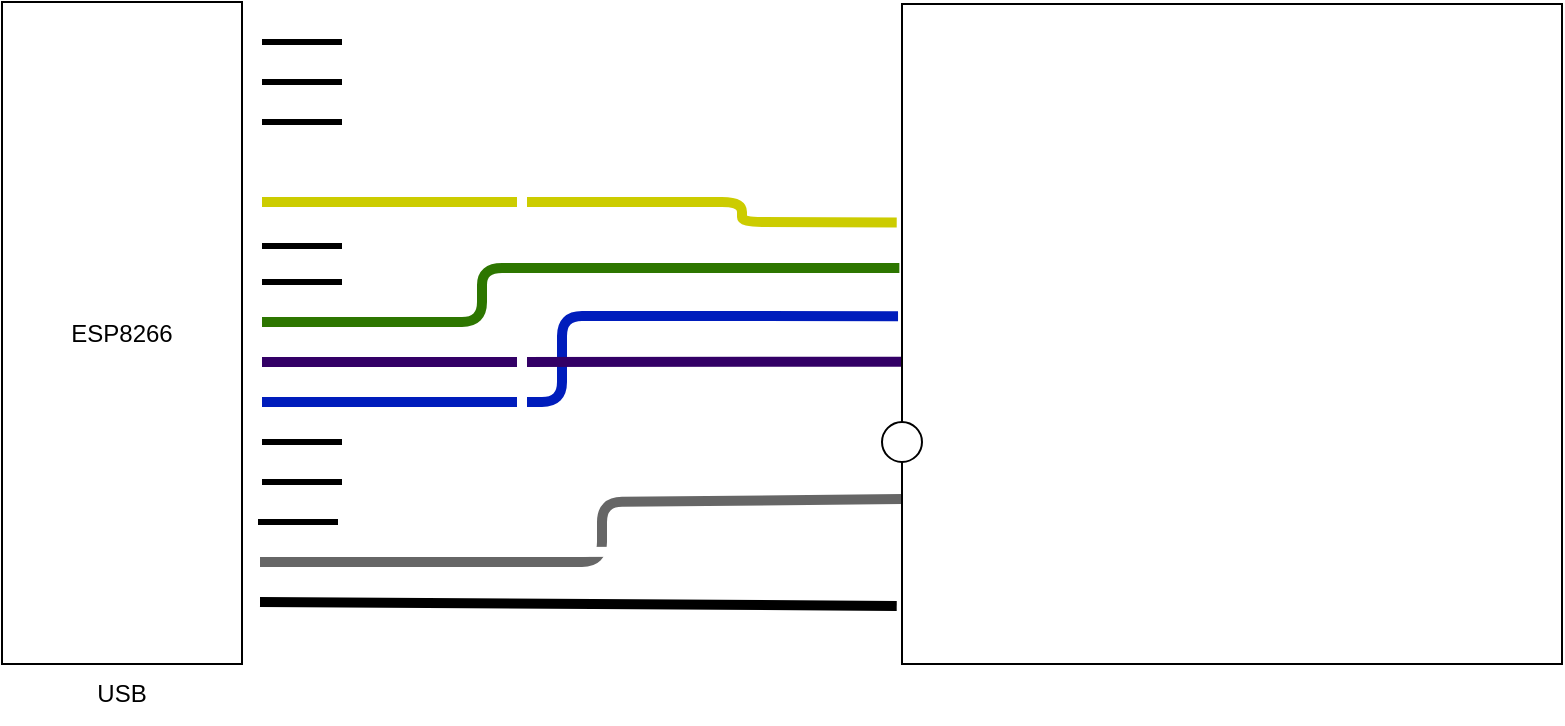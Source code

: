 <mxfile>
    <diagram id="lw5-tuesSfMD5ILPUQgC" name="Page-1">
        <mxGraphModel dx="792" dy="445" grid="1" gridSize="10" guides="1" tooltips="1" connect="1" arrows="1" fold="1" page="0" pageScale="1" pageWidth="850" pageHeight="1100" math="0" shadow="0">
            <root>
                <mxCell id="0"/>
                <mxCell id="1" parent="0"/>
                <mxCell id="5" value="USB" style="text;html=1;strokeColor=none;fillColor=none;align=center;verticalAlign=middle;whiteSpace=wrap;rounded=0;" vertex="1" parent="1">
                    <mxGeometry x="230" y="501" width="60" height="30" as="geometry"/>
                </mxCell>
                <mxCell id="8" value="" style="endArrow=none;html=1;strokeColor=#000000;strokeWidth=5;entryX=-0.008;entryY=0.912;entryDx=0;entryDy=0;entryPerimeter=0;" edge="1" parent="1" target="23">
                    <mxGeometry width="50" height="50" relative="1" as="geometry">
                        <mxPoint x="329" y="470" as="sourcePoint"/>
                        <mxPoint x="599" y="470" as="targetPoint"/>
                    </mxGeometry>
                </mxCell>
                <mxCell id="9" value="" style="endArrow=none;html=1;strokeColor=#666666;strokeWidth=5;fillColor=#f5f5f5;entryX=0;entryY=0.75;entryDx=0;entryDy=0;" edge="1" parent="1" target="23">
                    <mxGeometry width="50" height="50" relative="1" as="geometry">
                        <mxPoint x="329" y="450" as="sourcePoint"/>
                        <mxPoint x="599" y="450" as="targetPoint"/>
                        <Array as="points">
                            <mxPoint x="500" y="450"/>
                            <mxPoint x="500" y="420"/>
                        </Array>
                    </mxGeometry>
                </mxCell>
                <mxCell id="10" value="" style="endArrow=none;html=1;strokeColor=#001DBC;strokeWidth=5;fillColor=#0050ef;entryX=-0.006;entryY=0.473;entryDx=0;entryDy=0;entryPerimeter=0;" edge="1" parent="1" target="23">
                    <mxGeometry width="50" height="50" relative="1" as="geometry">
                        <mxPoint x="330" y="370" as="sourcePoint"/>
                        <mxPoint x="600" y="370" as="targetPoint"/>
                        <Array as="points">
                            <mxPoint x="480" y="370"/>
                            <mxPoint x="480" y="327"/>
                        </Array>
                    </mxGeometry>
                </mxCell>
                <mxCell id="12" value="" style="endArrow=none;html=1;strokeWidth=3;fillColor=none;" edge="1" parent="1">
                    <mxGeometry width="50" height="50" relative="1" as="geometry">
                        <mxPoint x="330" y="410" as="sourcePoint"/>
                        <mxPoint x="370" y="410" as="targetPoint"/>
                    </mxGeometry>
                </mxCell>
                <mxCell id="13" value="" style="endArrow=none;html=1;strokeWidth=3;fillColor=none;" edge="1" parent="1">
                    <mxGeometry width="50" height="50" relative="1" as="geometry">
                        <mxPoint x="328" y="430" as="sourcePoint"/>
                        <mxPoint x="368" y="430" as="targetPoint"/>
                    </mxGeometry>
                </mxCell>
                <mxCell id="14" value="" style="endArrow=none;html=1;strokeColor=#330066;strokeWidth=5;fillColor=#0050ef;entryX=0.001;entryY=0.542;entryDx=0;entryDy=0;entryPerimeter=0;" edge="1" parent="1" target="23">
                    <mxGeometry width="50" height="50" relative="1" as="geometry">
                        <mxPoint x="330" y="350" as="sourcePoint"/>
                        <mxPoint x="600" y="350" as="targetPoint"/>
                    </mxGeometry>
                </mxCell>
                <mxCell id="16" value="" style="endArrow=none;html=1;strokeColor=#CCCC00;strokeWidth=5;fillColor=#60a917;entryX=-0.008;entryY=0.331;entryDx=0;entryDy=0;entryPerimeter=0;" edge="1" parent="1" target="23">
                    <mxGeometry width="50" height="50" relative="1" as="geometry">
                        <mxPoint x="330" y="270" as="sourcePoint"/>
                        <mxPoint x="600" y="270" as="targetPoint"/>
                        <Array as="points">
                            <mxPoint x="570" y="270"/>
                            <mxPoint x="570" y="280"/>
                        </Array>
                    </mxGeometry>
                </mxCell>
                <mxCell id="17" value="" style="endArrow=none;html=1;strokeColor=#FFFFFF;strokeWidth=5;fillColor=#f5f5f5;entryX=-0.01;entryY=0.829;entryDx=0;entryDy=0;entryPerimeter=0;" edge="1" parent="1" target="23">
                    <mxGeometry width="50" height="50" relative="1" as="geometry">
                        <mxPoint x="330" y="250" as="sourcePoint"/>
                        <mxPoint x="648.68" y="436.13" as="targetPoint"/>
                        <Array as="points">
                            <mxPoint x="460" y="250"/>
                            <mxPoint x="460" y="445"/>
                        </Array>
                    </mxGeometry>
                </mxCell>
                <mxCell id="18" value="" style="endArrow=none;html=1;strokeWidth=3;fillColor=none;" edge="1" parent="1">
                    <mxGeometry width="50" height="50" relative="1" as="geometry">
                        <mxPoint x="330" y="310" as="sourcePoint"/>
                        <mxPoint x="370" y="310" as="targetPoint"/>
                    </mxGeometry>
                </mxCell>
                <mxCell id="20" value="" style="endArrow=none;html=1;strokeWidth=3;fillColor=none;" edge="1" parent="1">
                    <mxGeometry width="50" height="50" relative="1" as="geometry">
                        <mxPoint x="330" y="230" as="sourcePoint"/>
                        <mxPoint x="370" y="230" as="targetPoint"/>
                    </mxGeometry>
                </mxCell>
                <mxCell id="21" value="" style="endArrow=none;html=1;strokeWidth=3;fillColor=none;" edge="1" parent="1">
                    <mxGeometry width="50" height="50" relative="1" as="geometry">
                        <mxPoint x="330" y="210" as="sourcePoint"/>
                        <mxPoint x="370" y="210" as="targetPoint"/>
                    </mxGeometry>
                </mxCell>
                <mxCell id="23" value="" style="whiteSpace=wrap;html=1;aspect=fixed;" vertex="1" parent="1">
                    <mxGeometry x="650" y="171" width="330" height="330" as="geometry"/>
                </mxCell>
                <mxCell id="25" value="ESP8266" style="rounded=0;whiteSpace=wrap;html=1;" vertex="1" parent="1">
                    <mxGeometry x="200" y="170" width="120" height="331" as="geometry"/>
                </mxCell>
                <mxCell id="26" value="" style="endArrow=none;html=1;strokeWidth=3;fillColor=none;" edge="1" parent="1">
                    <mxGeometry width="50" height="50" relative="1" as="geometry">
                        <mxPoint x="330" y="390" as="sourcePoint"/>
                        <mxPoint x="370" y="390" as="targetPoint"/>
                    </mxGeometry>
                </mxCell>
                <mxCell id="27" value="" style="ellipse;whiteSpace=wrap;html=1;aspect=fixed;" vertex="1" parent="1">
                    <mxGeometry x="640" y="380" width="20" height="20" as="geometry"/>
                </mxCell>
                <mxCell id="29" value="" style="endArrow=none;html=1;strokeColor=#2D7600;strokeWidth=5;fillColor=#60a917;entryX=-0.004;entryY=0.4;entryDx=0;entryDy=0;entryPerimeter=0;" edge="1" parent="1" target="23">
                    <mxGeometry width="50" height="50" relative="1" as="geometry">
                        <mxPoint x="330" y="330" as="sourcePoint"/>
                        <mxPoint x="600" y="330" as="targetPoint"/>
                        <Array as="points">
                            <mxPoint x="440" y="330"/>
                            <mxPoint x="440" y="303"/>
                        </Array>
                    </mxGeometry>
                </mxCell>
                <mxCell id="30" value="" style="endArrow=none;html=1;strokeWidth=3;fillColor=none;" edge="1" parent="1">
                    <mxGeometry width="50" height="50" relative="1" as="geometry">
                        <mxPoint x="330" y="292" as="sourcePoint"/>
                        <mxPoint x="370" y="292" as="targetPoint"/>
                    </mxGeometry>
                </mxCell>
                <mxCell id="31" value="" style="endArrow=none;html=1;strokeWidth=3;fillColor=none;" edge="1" parent="1">
                    <mxGeometry width="50" height="50" relative="1" as="geometry">
                        <mxPoint x="330" y="190" as="sourcePoint"/>
                        <mxPoint x="370" y="190" as="targetPoint"/>
                    </mxGeometry>
                </mxCell>
            </root>
        </mxGraphModel>
    </diagram>
</mxfile>